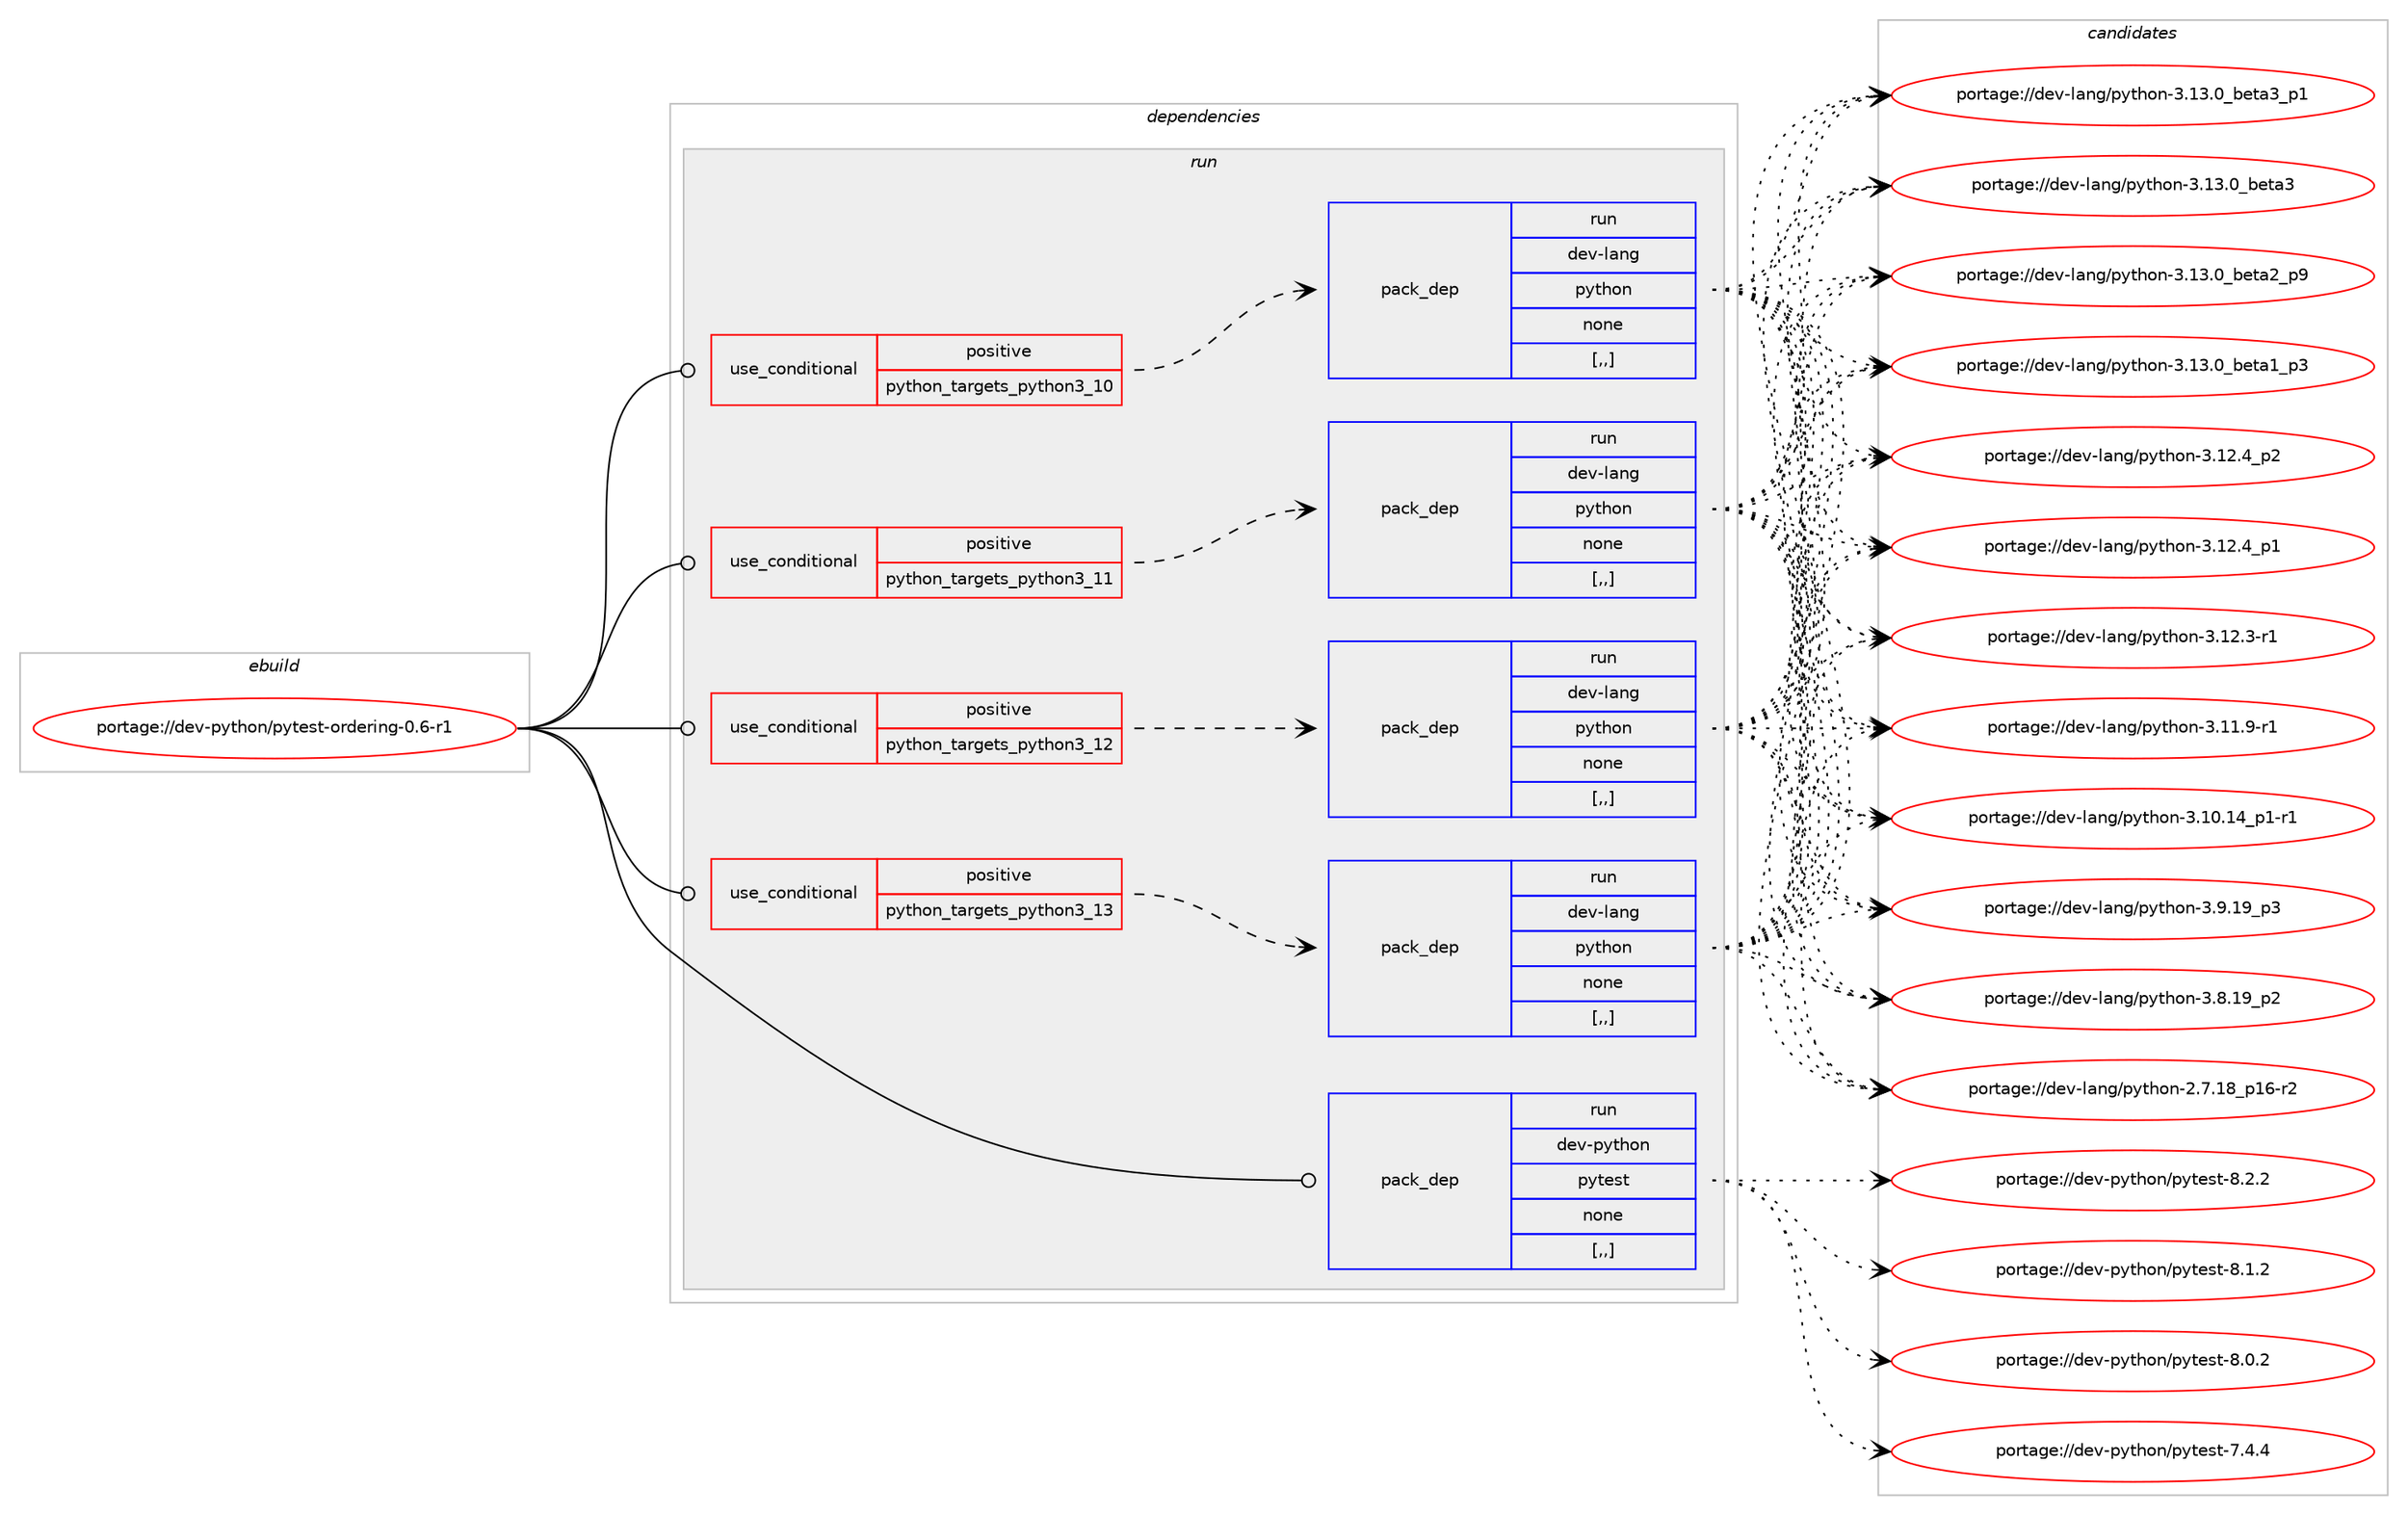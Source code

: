 digraph prolog {

# *************
# Graph options
# *************

newrank=true;
concentrate=true;
compound=true;
graph [rankdir=LR,fontname=Helvetica,fontsize=10,ranksep=1.5];#, ranksep=2.5, nodesep=0.2];
edge  [arrowhead=vee];
node  [fontname=Helvetica,fontsize=10];

# **********
# The ebuild
# **********

subgraph cluster_leftcol {
color=gray;
label=<<i>ebuild</i>>;
id [label="portage://dev-python/pytest-ordering-0.6-r1", color=red, width=4, href="../dev-python/pytest-ordering-0.6-r1.svg"];
}

# ****************
# The dependencies
# ****************

subgraph cluster_midcol {
color=gray;
label=<<i>dependencies</i>>;
subgraph cluster_compile {
fillcolor="#eeeeee";
style=filled;
label=<<i>compile</i>>;
}
subgraph cluster_compileandrun {
fillcolor="#eeeeee";
style=filled;
label=<<i>compile and run</i>>;
}
subgraph cluster_run {
fillcolor="#eeeeee";
style=filled;
label=<<i>run</i>>;
subgraph cond37836 {
dependency158803 [label=<<TABLE BORDER="0" CELLBORDER="1" CELLSPACING="0" CELLPADDING="4"><TR><TD ROWSPAN="3" CELLPADDING="10">use_conditional</TD></TR><TR><TD>positive</TD></TR><TR><TD>python_targets_python3_10</TD></TR></TABLE>>, shape=none, color=red];
subgraph pack119698 {
dependency158804 [label=<<TABLE BORDER="0" CELLBORDER="1" CELLSPACING="0" CELLPADDING="4" WIDTH="220"><TR><TD ROWSPAN="6" CELLPADDING="30">pack_dep</TD></TR><TR><TD WIDTH="110">run</TD></TR><TR><TD>dev-lang</TD></TR><TR><TD>python</TD></TR><TR><TD>none</TD></TR><TR><TD>[,,]</TD></TR></TABLE>>, shape=none, color=blue];
}
dependency158803:e -> dependency158804:w [weight=20,style="dashed",arrowhead="vee"];
}
id:e -> dependency158803:w [weight=20,style="solid",arrowhead="odot"];
subgraph cond37837 {
dependency158805 [label=<<TABLE BORDER="0" CELLBORDER="1" CELLSPACING="0" CELLPADDING="4"><TR><TD ROWSPAN="3" CELLPADDING="10">use_conditional</TD></TR><TR><TD>positive</TD></TR><TR><TD>python_targets_python3_11</TD></TR></TABLE>>, shape=none, color=red];
subgraph pack119699 {
dependency158806 [label=<<TABLE BORDER="0" CELLBORDER="1" CELLSPACING="0" CELLPADDING="4" WIDTH="220"><TR><TD ROWSPAN="6" CELLPADDING="30">pack_dep</TD></TR><TR><TD WIDTH="110">run</TD></TR><TR><TD>dev-lang</TD></TR><TR><TD>python</TD></TR><TR><TD>none</TD></TR><TR><TD>[,,]</TD></TR></TABLE>>, shape=none, color=blue];
}
dependency158805:e -> dependency158806:w [weight=20,style="dashed",arrowhead="vee"];
}
id:e -> dependency158805:w [weight=20,style="solid",arrowhead="odot"];
subgraph cond37838 {
dependency158807 [label=<<TABLE BORDER="0" CELLBORDER="1" CELLSPACING="0" CELLPADDING="4"><TR><TD ROWSPAN="3" CELLPADDING="10">use_conditional</TD></TR><TR><TD>positive</TD></TR><TR><TD>python_targets_python3_12</TD></TR></TABLE>>, shape=none, color=red];
subgraph pack119700 {
dependency158808 [label=<<TABLE BORDER="0" CELLBORDER="1" CELLSPACING="0" CELLPADDING="4" WIDTH="220"><TR><TD ROWSPAN="6" CELLPADDING="30">pack_dep</TD></TR><TR><TD WIDTH="110">run</TD></TR><TR><TD>dev-lang</TD></TR><TR><TD>python</TD></TR><TR><TD>none</TD></TR><TR><TD>[,,]</TD></TR></TABLE>>, shape=none, color=blue];
}
dependency158807:e -> dependency158808:w [weight=20,style="dashed",arrowhead="vee"];
}
id:e -> dependency158807:w [weight=20,style="solid",arrowhead="odot"];
subgraph cond37839 {
dependency158809 [label=<<TABLE BORDER="0" CELLBORDER="1" CELLSPACING="0" CELLPADDING="4"><TR><TD ROWSPAN="3" CELLPADDING="10">use_conditional</TD></TR><TR><TD>positive</TD></TR><TR><TD>python_targets_python3_13</TD></TR></TABLE>>, shape=none, color=red];
subgraph pack119701 {
dependency158810 [label=<<TABLE BORDER="0" CELLBORDER="1" CELLSPACING="0" CELLPADDING="4" WIDTH="220"><TR><TD ROWSPAN="6" CELLPADDING="30">pack_dep</TD></TR><TR><TD WIDTH="110">run</TD></TR><TR><TD>dev-lang</TD></TR><TR><TD>python</TD></TR><TR><TD>none</TD></TR><TR><TD>[,,]</TD></TR></TABLE>>, shape=none, color=blue];
}
dependency158809:e -> dependency158810:w [weight=20,style="dashed",arrowhead="vee"];
}
id:e -> dependency158809:w [weight=20,style="solid",arrowhead="odot"];
subgraph pack119702 {
dependency158811 [label=<<TABLE BORDER="0" CELLBORDER="1" CELLSPACING="0" CELLPADDING="4" WIDTH="220"><TR><TD ROWSPAN="6" CELLPADDING="30">pack_dep</TD></TR><TR><TD WIDTH="110">run</TD></TR><TR><TD>dev-python</TD></TR><TR><TD>pytest</TD></TR><TR><TD>none</TD></TR><TR><TD>[,,]</TD></TR></TABLE>>, shape=none, color=blue];
}
id:e -> dependency158811:w [weight=20,style="solid",arrowhead="odot"];
}
}

# **************
# The candidates
# **************

subgraph cluster_choices {
rank=same;
color=gray;
label=<<i>candidates</i>>;

subgraph choice119698 {
color=black;
nodesep=1;
choice10010111845108971101034711212111610411111045514649514648959810111697519511249 [label="portage://dev-lang/python-3.13.0_beta3_p1", color=red, width=4,href="../dev-lang/python-3.13.0_beta3_p1.svg"];
choice1001011184510897110103471121211161041111104551464951464895981011169751 [label="portage://dev-lang/python-3.13.0_beta3", color=red, width=4,href="../dev-lang/python-3.13.0_beta3.svg"];
choice10010111845108971101034711212111610411111045514649514648959810111697509511257 [label="portage://dev-lang/python-3.13.0_beta2_p9", color=red, width=4,href="../dev-lang/python-3.13.0_beta2_p9.svg"];
choice10010111845108971101034711212111610411111045514649514648959810111697499511251 [label="portage://dev-lang/python-3.13.0_beta1_p3", color=red, width=4,href="../dev-lang/python-3.13.0_beta1_p3.svg"];
choice100101118451089711010347112121116104111110455146495046529511250 [label="portage://dev-lang/python-3.12.4_p2", color=red, width=4,href="../dev-lang/python-3.12.4_p2.svg"];
choice100101118451089711010347112121116104111110455146495046529511249 [label="portage://dev-lang/python-3.12.4_p1", color=red, width=4,href="../dev-lang/python-3.12.4_p1.svg"];
choice100101118451089711010347112121116104111110455146495046514511449 [label="portage://dev-lang/python-3.12.3-r1", color=red, width=4,href="../dev-lang/python-3.12.3-r1.svg"];
choice100101118451089711010347112121116104111110455146494946574511449 [label="portage://dev-lang/python-3.11.9-r1", color=red, width=4,href="../dev-lang/python-3.11.9-r1.svg"];
choice100101118451089711010347112121116104111110455146494846495295112494511449 [label="portage://dev-lang/python-3.10.14_p1-r1", color=red, width=4,href="../dev-lang/python-3.10.14_p1-r1.svg"];
choice100101118451089711010347112121116104111110455146574649579511251 [label="portage://dev-lang/python-3.9.19_p3", color=red, width=4,href="../dev-lang/python-3.9.19_p3.svg"];
choice100101118451089711010347112121116104111110455146564649579511250 [label="portage://dev-lang/python-3.8.19_p2", color=red, width=4,href="../dev-lang/python-3.8.19_p2.svg"];
choice100101118451089711010347112121116104111110455046554649569511249544511450 [label="portage://dev-lang/python-2.7.18_p16-r2", color=red, width=4,href="../dev-lang/python-2.7.18_p16-r2.svg"];
dependency158804:e -> choice10010111845108971101034711212111610411111045514649514648959810111697519511249:w [style=dotted,weight="100"];
dependency158804:e -> choice1001011184510897110103471121211161041111104551464951464895981011169751:w [style=dotted,weight="100"];
dependency158804:e -> choice10010111845108971101034711212111610411111045514649514648959810111697509511257:w [style=dotted,weight="100"];
dependency158804:e -> choice10010111845108971101034711212111610411111045514649514648959810111697499511251:w [style=dotted,weight="100"];
dependency158804:e -> choice100101118451089711010347112121116104111110455146495046529511250:w [style=dotted,weight="100"];
dependency158804:e -> choice100101118451089711010347112121116104111110455146495046529511249:w [style=dotted,weight="100"];
dependency158804:e -> choice100101118451089711010347112121116104111110455146495046514511449:w [style=dotted,weight="100"];
dependency158804:e -> choice100101118451089711010347112121116104111110455146494946574511449:w [style=dotted,weight="100"];
dependency158804:e -> choice100101118451089711010347112121116104111110455146494846495295112494511449:w [style=dotted,weight="100"];
dependency158804:e -> choice100101118451089711010347112121116104111110455146574649579511251:w [style=dotted,weight="100"];
dependency158804:e -> choice100101118451089711010347112121116104111110455146564649579511250:w [style=dotted,weight="100"];
dependency158804:e -> choice100101118451089711010347112121116104111110455046554649569511249544511450:w [style=dotted,weight="100"];
}
subgraph choice119699 {
color=black;
nodesep=1;
choice10010111845108971101034711212111610411111045514649514648959810111697519511249 [label="portage://dev-lang/python-3.13.0_beta3_p1", color=red, width=4,href="../dev-lang/python-3.13.0_beta3_p1.svg"];
choice1001011184510897110103471121211161041111104551464951464895981011169751 [label="portage://dev-lang/python-3.13.0_beta3", color=red, width=4,href="../dev-lang/python-3.13.0_beta3.svg"];
choice10010111845108971101034711212111610411111045514649514648959810111697509511257 [label="portage://dev-lang/python-3.13.0_beta2_p9", color=red, width=4,href="../dev-lang/python-3.13.0_beta2_p9.svg"];
choice10010111845108971101034711212111610411111045514649514648959810111697499511251 [label="portage://dev-lang/python-3.13.0_beta1_p3", color=red, width=4,href="../dev-lang/python-3.13.0_beta1_p3.svg"];
choice100101118451089711010347112121116104111110455146495046529511250 [label="portage://dev-lang/python-3.12.4_p2", color=red, width=4,href="../dev-lang/python-3.12.4_p2.svg"];
choice100101118451089711010347112121116104111110455146495046529511249 [label="portage://dev-lang/python-3.12.4_p1", color=red, width=4,href="../dev-lang/python-3.12.4_p1.svg"];
choice100101118451089711010347112121116104111110455146495046514511449 [label="portage://dev-lang/python-3.12.3-r1", color=red, width=4,href="../dev-lang/python-3.12.3-r1.svg"];
choice100101118451089711010347112121116104111110455146494946574511449 [label="portage://dev-lang/python-3.11.9-r1", color=red, width=4,href="../dev-lang/python-3.11.9-r1.svg"];
choice100101118451089711010347112121116104111110455146494846495295112494511449 [label="portage://dev-lang/python-3.10.14_p1-r1", color=red, width=4,href="../dev-lang/python-3.10.14_p1-r1.svg"];
choice100101118451089711010347112121116104111110455146574649579511251 [label="portage://dev-lang/python-3.9.19_p3", color=red, width=4,href="../dev-lang/python-3.9.19_p3.svg"];
choice100101118451089711010347112121116104111110455146564649579511250 [label="portage://dev-lang/python-3.8.19_p2", color=red, width=4,href="../dev-lang/python-3.8.19_p2.svg"];
choice100101118451089711010347112121116104111110455046554649569511249544511450 [label="portage://dev-lang/python-2.7.18_p16-r2", color=red, width=4,href="../dev-lang/python-2.7.18_p16-r2.svg"];
dependency158806:e -> choice10010111845108971101034711212111610411111045514649514648959810111697519511249:w [style=dotted,weight="100"];
dependency158806:e -> choice1001011184510897110103471121211161041111104551464951464895981011169751:w [style=dotted,weight="100"];
dependency158806:e -> choice10010111845108971101034711212111610411111045514649514648959810111697509511257:w [style=dotted,weight="100"];
dependency158806:e -> choice10010111845108971101034711212111610411111045514649514648959810111697499511251:w [style=dotted,weight="100"];
dependency158806:e -> choice100101118451089711010347112121116104111110455146495046529511250:w [style=dotted,weight="100"];
dependency158806:e -> choice100101118451089711010347112121116104111110455146495046529511249:w [style=dotted,weight="100"];
dependency158806:e -> choice100101118451089711010347112121116104111110455146495046514511449:w [style=dotted,weight="100"];
dependency158806:e -> choice100101118451089711010347112121116104111110455146494946574511449:w [style=dotted,weight="100"];
dependency158806:e -> choice100101118451089711010347112121116104111110455146494846495295112494511449:w [style=dotted,weight="100"];
dependency158806:e -> choice100101118451089711010347112121116104111110455146574649579511251:w [style=dotted,weight="100"];
dependency158806:e -> choice100101118451089711010347112121116104111110455146564649579511250:w [style=dotted,weight="100"];
dependency158806:e -> choice100101118451089711010347112121116104111110455046554649569511249544511450:w [style=dotted,weight="100"];
}
subgraph choice119700 {
color=black;
nodesep=1;
choice10010111845108971101034711212111610411111045514649514648959810111697519511249 [label="portage://dev-lang/python-3.13.0_beta3_p1", color=red, width=4,href="../dev-lang/python-3.13.0_beta3_p1.svg"];
choice1001011184510897110103471121211161041111104551464951464895981011169751 [label="portage://dev-lang/python-3.13.0_beta3", color=red, width=4,href="../dev-lang/python-3.13.0_beta3.svg"];
choice10010111845108971101034711212111610411111045514649514648959810111697509511257 [label="portage://dev-lang/python-3.13.0_beta2_p9", color=red, width=4,href="../dev-lang/python-3.13.0_beta2_p9.svg"];
choice10010111845108971101034711212111610411111045514649514648959810111697499511251 [label="portage://dev-lang/python-3.13.0_beta1_p3", color=red, width=4,href="../dev-lang/python-3.13.0_beta1_p3.svg"];
choice100101118451089711010347112121116104111110455146495046529511250 [label="portage://dev-lang/python-3.12.4_p2", color=red, width=4,href="../dev-lang/python-3.12.4_p2.svg"];
choice100101118451089711010347112121116104111110455146495046529511249 [label="portage://dev-lang/python-3.12.4_p1", color=red, width=4,href="../dev-lang/python-3.12.4_p1.svg"];
choice100101118451089711010347112121116104111110455146495046514511449 [label="portage://dev-lang/python-3.12.3-r1", color=red, width=4,href="../dev-lang/python-3.12.3-r1.svg"];
choice100101118451089711010347112121116104111110455146494946574511449 [label="portage://dev-lang/python-3.11.9-r1", color=red, width=4,href="../dev-lang/python-3.11.9-r1.svg"];
choice100101118451089711010347112121116104111110455146494846495295112494511449 [label="portage://dev-lang/python-3.10.14_p1-r1", color=red, width=4,href="../dev-lang/python-3.10.14_p1-r1.svg"];
choice100101118451089711010347112121116104111110455146574649579511251 [label="portage://dev-lang/python-3.9.19_p3", color=red, width=4,href="../dev-lang/python-3.9.19_p3.svg"];
choice100101118451089711010347112121116104111110455146564649579511250 [label="portage://dev-lang/python-3.8.19_p2", color=red, width=4,href="../dev-lang/python-3.8.19_p2.svg"];
choice100101118451089711010347112121116104111110455046554649569511249544511450 [label="portage://dev-lang/python-2.7.18_p16-r2", color=red, width=4,href="../dev-lang/python-2.7.18_p16-r2.svg"];
dependency158808:e -> choice10010111845108971101034711212111610411111045514649514648959810111697519511249:w [style=dotted,weight="100"];
dependency158808:e -> choice1001011184510897110103471121211161041111104551464951464895981011169751:w [style=dotted,weight="100"];
dependency158808:e -> choice10010111845108971101034711212111610411111045514649514648959810111697509511257:w [style=dotted,weight="100"];
dependency158808:e -> choice10010111845108971101034711212111610411111045514649514648959810111697499511251:w [style=dotted,weight="100"];
dependency158808:e -> choice100101118451089711010347112121116104111110455146495046529511250:w [style=dotted,weight="100"];
dependency158808:e -> choice100101118451089711010347112121116104111110455146495046529511249:w [style=dotted,weight="100"];
dependency158808:e -> choice100101118451089711010347112121116104111110455146495046514511449:w [style=dotted,weight="100"];
dependency158808:e -> choice100101118451089711010347112121116104111110455146494946574511449:w [style=dotted,weight="100"];
dependency158808:e -> choice100101118451089711010347112121116104111110455146494846495295112494511449:w [style=dotted,weight="100"];
dependency158808:e -> choice100101118451089711010347112121116104111110455146574649579511251:w [style=dotted,weight="100"];
dependency158808:e -> choice100101118451089711010347112121116104111110455146564649579511250:w [style=dotted,weight="100"];
dependency158808:e -> choice100101118451089711010347112121116104111110455046554649569511249544511450:w [style=dotted,weight="100"];
}
subgraph choice119701 {
color=black;
nodesep=1;
choice10010111845108971101034711212111610411111045514649514648959810111697519511249 [label="portage://dev-lang/python-3.13.0_beta3_p1", color=red, width=4,href="../dev-lang/python-3.13.0_beta3_p1.svg"];
choice1001011184510897110103471121211161041111104551464951464895981011169751 [label="portage://dev-lang/python-3.13.0_beta3", color=red, width=4,href="../dev-lang/python-3.13.0_beta3.svg"];
choice10010111845108971101034711212111610411111045514649514648959810111697509511257 [label="portage://dev-lang/python-3.13.0_beta2_p9", color=red, width=4,href="../dev-lang/python-3.13.0_beta2_p9.svg"];
choice10010111845108971101034711212111610411111045514649514648959810111697499511251 [label="portage://dev-lang/python-3.13.0_beta1_p3", color=red, width=4,href="../dev-lang/python-3.13.0_beta1_p3.svg"];
choice100101118451089711010347112121116104111110455146495046529511250 [label="portage://dev-lang/python-3.12.4_p2", color=red, width=4,href="../dev-lang/python-3.12.4_p2.svg"];
choice100101118451089711010347112121116104111110455146495046529511249 [label="portage://dev-lang/python-3.12.4_p1", color=red, width=4,href="../dev-lang/python-3.12.4_p1.svg"];
choice100101118451089711010347112121116104111110455146495046514511449 [label="portage://dev-lang/python-3.12.3-r1", color=red, width=4,href="../dev-lang/python-3.12.3-r1.svg"];
choice100101118451089711010347112121116104111110455146494946574511449 [label="portage://dev-lang/python-3.11.9-r1", color=red, width=4,href="../dev-lang/python-3.11.9-r1.svg"];
choice100101118451089711010347112121116104111110455146494846495295112494511449 [label="portage://dev-lang/python-3.10.14_p1-r1", color=red, width=4,href="../dev-lang/python-3.10.14_p1-r1.svg"];
choice100101118451089711010347112121116104111110455146574649579511251 [label="portage://dev-lang/python-3.9.19_p3", color=red, width=4,href="../dev-lang/python-3.9.19_p3.svg"];
choice100101118451089711010347112121116104111110455146564649579511250 [label="portage://dev-lang/python-3.8.19_p2", color=red, width=4,href="../dev-lang/python-3.8.19_p2.svg"];
choice100101118451089711010347112121116104111110455046554649569511249544511450 [label="portage://dev-lang/python-2.7.18_p16-r2", color=red, width=4,href="../dev-lang/python-2.7.18_p16-r2.svg"];
dependency158810:e -> choice10010111845108971101034711212111610411111045514649514648959810111697519511249:w [style=dotted,weight="100"];
dependency158810:e -> choice1001011184510897110103471121211161041111104551464951464895981011169751:w [style=dotted,weight="100"];
dependency158810:e -> choice10010111845108971101034711212111610411111045514649514648959810111697509511257:w [style=dotted,weight="100"];
dependency158810:e -> choice10010111845108971101034711212111610411111045514649514648959810111697499511251:w [style=dotted,weight="100"];
dependency158810:e -> choice100101118451089711010347112121116104111110455146495046529511250:w [style=dotted,weight="100"];
dependency158810:e -> choice100101118451089711010347112121116104111110455146495046529511249:w [style=dotted,weight="100"];
dependency158810:e -> choice100101118451089711010347112121116104111110455146495046514511449:w [style=dotted,weight="100"];
dependency158810:e -> choice100101118451089711010347112121116104111110455146494946574511449:w [style=dotted,weight="100"];
dependency158810:e -> choice100101118451089711010347112121116104111110455146494846495295112494511449:w [style=dotted,weight="100"];
dependency158810:e -> choice100101118451089711010347112121116104111110455146574649579511251:w [style=dotted,weight="100"];
dependency158810:e -> choice100101118451089711010347112121116104111110455146564649579511250:w [style=dotted,weight="100"];
dependency158810:e -> choice100101118451089711010347112121116104111110455046554649569511249544511450:w [style=dotted,weight="100"];
}
subgraph choice119702 {
color=black;
nodesep=1;
choice1001011184511212111610411111047112121116101115116455646504650 [label="portage://dev-python/pytest-8.2.2", color=red, width=4,href="../dev-python/pytest-8.2.2.svg"];
choice1001011184511212111610411111047112121116101115116455646494650 [label="portage://dev-python/pytest-8.1.2", color=red, width=4,href="../dev-python/pytest-8.1.2.svg"];
choice1001011184511212111610411111047112121116101115116455646484650 [label="portage://dev-python/pytest-8.0.2", color=red, width=4,href="../dev-python/pytest-8.0.2.svg"];
choice1001011184511212111610411111047112121116101115116455546524652 [label="portage://dev-python/pytest-7.4.4", color=red, width=4,href="../dev-python/pytest-7.4.4.svg"];
dependency158811:e -> choice1001011184511212111610411111047112121116101115116455646504650:w [style=dotted,weight="100"];
dependency158811:e -> choice1001011184511212111610411111047112121116101115116455646494650:w [style=dotted,weight="100"];
dependency158811:e -> choice1001011184511212111610411111047112121116101115116455646484650:w [style=dotted,weight="100"];
dependency158811:e -> choice1001011184511212111610411111047112121116101115116455546524652:w [style=dotted,weight="100"];
}
}

}
